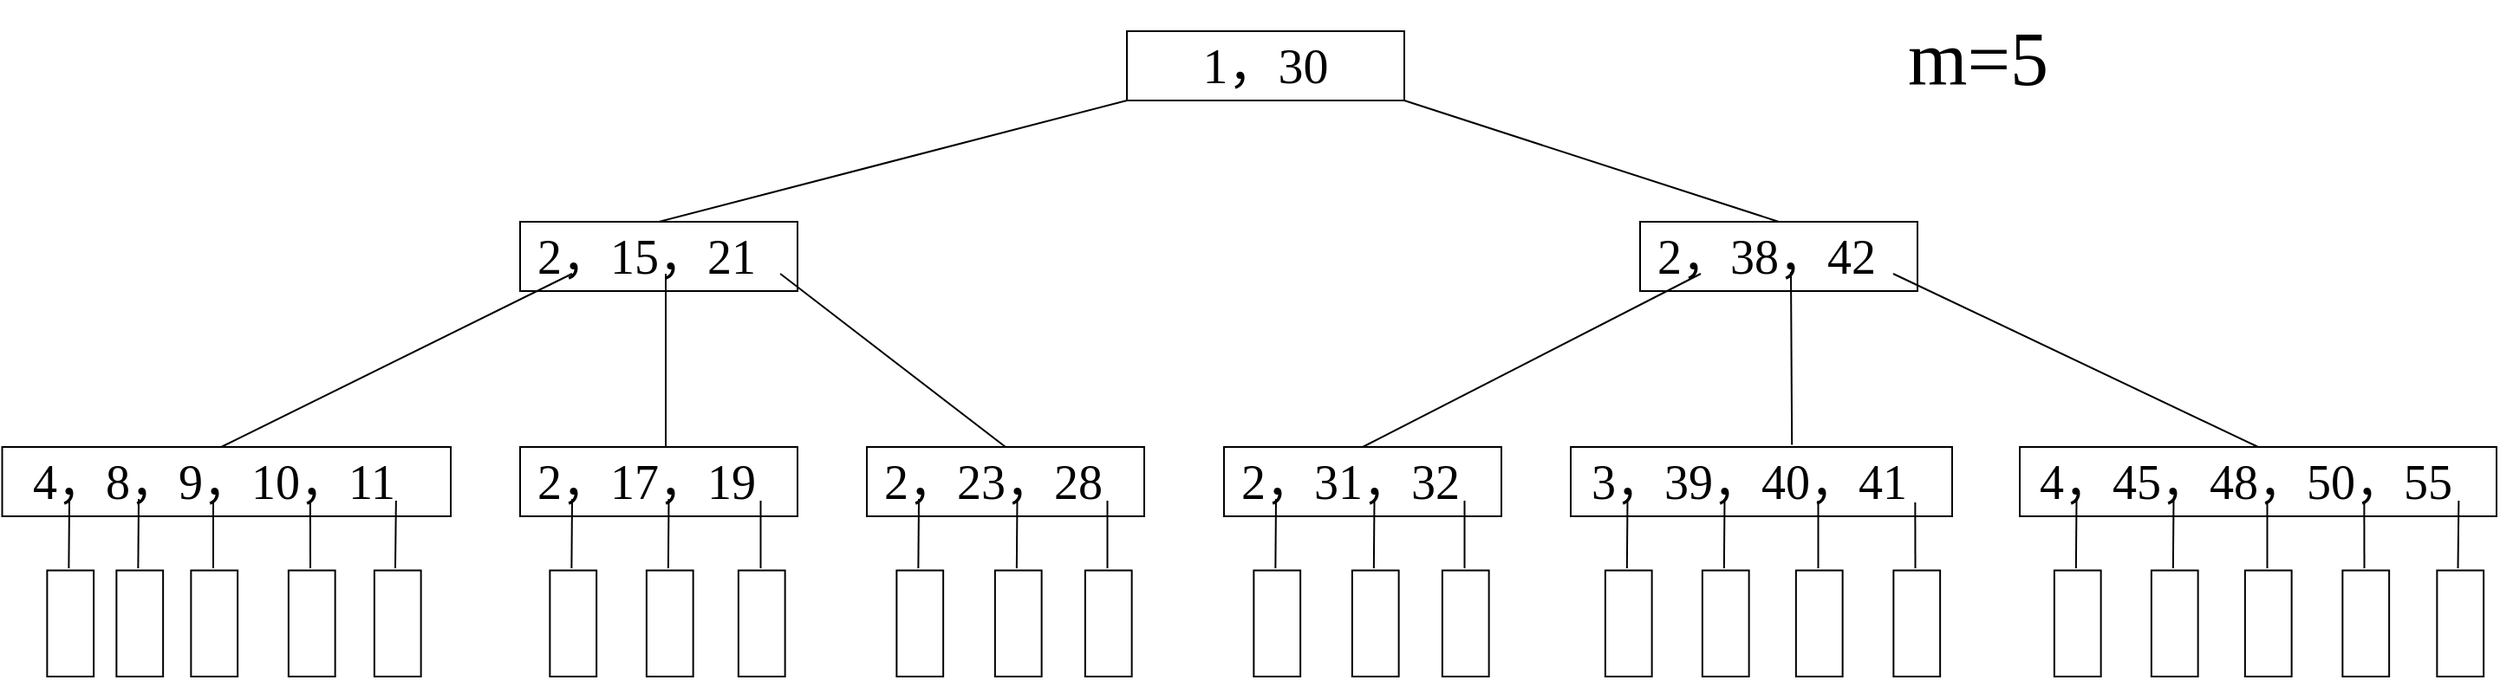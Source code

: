 <?xml version="1.0" encoding="UTF-8"?>
<mxfile version="23.0.2" type="browser">
  <diagram name="第 1 页" id="I-MssoHvPuf3V8_HrXnz">
    <mxGraphModel dx="2060" dy="1437" grid="1" gridSize="10" guides="1" tooltips="1" connect="1" arrows="1" fold="1" page="1" pageScale="1" pageWidth="827" pageHeight="1169" math="0" shadow="0">
      <root>
        <mxCell id="0" />
        <mxCell id="1" parent="0" />
        <mxCell id="UTNZ1FybqwPMT2Ks913Y-26" value="&lt;font style=&quot;font-size: 28px;&quot; face=&quot;Times New Roman&quot;&gt;4，8，9，10，11&amp;nbsp;&amp;nbsp;&lt;/font&gt;" style="rounded=0;whiteSpace=wrap;html=1;align=center;" parent="1" vertex="1">
          <mxGeometry x="70.25" y="520" width="258.75" height="40" as="geometry" />
        </mxCell>
        <mxCell id="UTNZ1FybqwPMT2Ks913Y-44" value="" style="rounded=0;whiteSpace=wrap;html=1;rotation=90;" parent="1" vertex="1">
          <mxGeometry x="119" y="608.44" width="61.25" height="26.88" as="geometry" />
        </mxCell>
        <mxCell id="UTNZ1FybqwPMT2Ks913Y-45" value="" style="endArrow=none;html=1;rounded=0;" parent="1" edge="1">
          <mxGeometry width="50" height="50" relative="1" as="geometry">
            <mxPoint x="148.68" y="590" as="sourcePoint" />
            <mxPoint x="149" y="550" as="targetPoint" />
          </mxGeometry>
        </mxCell>
        <mxCell id="UTNZ1FybqwPMT2Ks913Y-46" value="" style="rounded=0;whiteSpace=wrap;html=1;rotation=90;" parent="1" vertex="1">
          <mxGeometry x="79" y="608.44" width="61.25" height="26.88" as="geometry" />
        </mxCell>
        <mxCell id="UTNZ1FybqwPMT2Ks913Y-47" value="" style="endArrow=none;html=1;rounded=0;" parent="1" edge="1">
          <mxGeometry width="50" height="50" relative="1" as="geometry">
            <mxPoint x="108.68" y="590" as="sourcePoint" />
            <mxPoint x="109" y="550" as="targetPoint" />
          </mxGeometry>
        </mxCell>
        <mxCell id="UTNZ1FybqwPMT2Ks913Y-48" value="" style="rounded=0;whiteSpace=wrap;html=1;rotation=90;" parent="1" vertex="1">
          <mxGeometry x="162" y="608.44" width="61.25" height="26.88" as="geometry" />
        </mxCell>
        <mxCell id="UTNZ1FybqwPMT2Ks913Y-49" value="" style="endArrow=none;html=1;rounded=0;" parent="1" edge="1">
          <mxGeometry width="50" height="50" relative="1" as="geometry">
            <mxPoint x="192" y="590" as="sourcePoint" />
            <mxPoint x="192" y="551" as="targetPoint" />
          </mxGeometry>
        </mxCell>
        <mxCell id="UTNZ1FybqwPMT2Ks913Y-54" value="" style="rounded=0;whiteSpace=wrap;html=1;rotation=90;" parent="1" vertex="1">
          <mxGeometry x="218.25" y="608.44" width="61.25" height="26.88" as="geometry" />
        </mxCell>
        <mxCell id="UTNZ1FybqwPMT2Ks913Y-55" value="" style="endArrow=none;html=1;rounded=0;" parent="1" edge="1">
          <mxGeometry width="50" height="50" relative="1" as="geometry">
            <mxPoint x="248" y="590" as="sourcePoint" />
            <mxPoint x="247.93" y="552" as="targetPoint" />
          </mxGeometry>
        </mxCell>
        <mxCell id="UTNZ1FybqwPMT2Ks913Y-56" value="" style="rounded=0;whiteSpace=wrap;html=1;rotation=90;" parent="1" vertex="1">
          <mxGeometry x="267.75" y="608.44" width="61.25" height="26.88" as="geometry" />
        </mxCell>
        <mxCell id="UTNZ1FybqwPMT2Ks913Y-57" value="" style="endArrow=none;html=1;rounded=0;" parent="1" edge="1">
          <mxGeometry width="50" height="50" relative="1" as="geometry">
            <mxPoint x="297" y="590" as="sourcePoint" />
            <mxPoint x="297.43" y="551" as="targetPoint" />
          </mxGeometry>
        </mxCell>
        <mxCell id="UTNZ1FybqwPMT2Ks913Y-60" value="&lt;font face=&quot;Times New Roman&quot;&gt;&lt;span style=&quot;font-size: 28px;&quot;&gt;2，17，19&amp;nbsp;&amp;nbsp;&lt;/span&gt;&lt;/font&gt;" style="rounded=0;whiteSpace=wrap;html=1;align=center;" parent="1" vertex="1">
          <mxGeometry x="369" y="520" width="160" height="40" as="geometry" />
        </mxCell>
        <mxCell id="UTNZ1FybqwPMT2Ks913Y-61" value="" style="rounded=0;whiteSpace=wrap;html=1;rotation=90;" parent="1" vertex="1">
          <mxGeometry x="424.75" y="608.44" width="61.25" height="26.88" as="geometry" />
        </mxCell>
        <mxCell id="UTNZ1FybqwPMT2Ks913Y-62" value="" style="endArrow=none;html=1;rounded=0;" parent="1" edge="1">
          <mxGeometry width="50" height="50" relative="1" as="geometry">
            <mxPoint x="454.43" y="590" as="sourcePoint" />
            <mxPoint x="454.75" y="550" as="targetPoint" />
          </mxGeometry>
        </mxCell>
        <mxCell id="UTNZ1FybqwPMT2Ks913Y-63" value="" style="rounded=0;whiteSpace=wrap;html=1;rotation=90;" parent="1" vertex="1">
          <mxGeometry x="369" y="608.44" width="61.25" height="26.88" as="geometry" />
        </mxCell>
        <mxCell id="UTNZ1FybqwPMT2Ks913Y-64" value="" style="endArrow=none;html=1;rounded=0;" parent="1" edge="1">
          <mxGeometry width="50" height="50" relative="1" as="geometry">
            <mxPoint x="398.68" y="590" as="sourcePoint" />
            <mxPoint x="399" y="550" as="targetPoint" />
          </mxGeometry>
        </mxCell>
        <mxCell id="UTNZ1FybqwPMT2Ks913Y-65" value="" style="rounded=0;whiteSpace=wrap;html=1;rotation=90;" parent="1" vertex="1">
          <mxGeometry x="477.75" y="608.44" width="61.25" height="26.88" as="geometry" />
        </mxCell>
        <mxCell id="UTNZ1FybqwPMT2Ks913Y-66" value="" style="endArrow=none;html=1;rounded=0;" parent="1" edge="1">
          <mxGeometry width="50" height="50" relative="1" as="geometry">
            <mxPoint x="507.75" y="590" as="sourcePoint" />
            <mxPoint x="507.75" y="551" as="targetPoint" />
          </mxGeometry>
        </mxCell>
        <mxCell id="UTNZ1FybqwPMT2Ks913Y-85" value="&lt;font face=&quot;Times New Roman&quot;&gt;&lt;span style=&quot;font-size: 28px;&quot;&gt;2，23，28&amp;nbsp;&amp;nbsp;&lt;/span&gt;&lt;/font&gt;" style="rounded=0;whiteSpace=wrap;html=1;align=center;" parent="1" vertex="1">
          <mxGeometry x="569" y="520" width="160" height="40" as="geometry" />
        </mxCell>
        <mxCell id="UTNZ1FybqwPMT2Ks913Y-86" value="" style="rounded=0;whiteSpace=wrap;html=1;rotation=90;" parent="1" vertex="1">
          <mxGeometry x="625.75" y="608.44" width="61.25" height="26.88" as="geometry" />
        </mxCell>
        <mxCell id="UTNZ1FybqwPMT2Ks913Y-87" value="" style="endArrow=none;html=1;rounded=0;" parent="1" edge="1">
          <mxGeometry width="50" height="50" relative="1" as="geometry">
            <mxPoint x="655.43" y="590" as="sourcePoint" />
            <mxPoint x="655.75" y="550" as="targetPoint" />
          </mxGeometry>
        </mxCell>
        <mxCell id="UTNZ1FybqwPMT2Ks913Y-88" value="" style="rounded=0;whiteSpace=wrap;html=1;rotation=90;" parent="1" vertex="1">
          <mxGeometry x="569" y="608.44" width="61.25" height="26.88" as="geometry" />
        </mxCell>
        <mxCell id="UTNZ1FybqwPMT2Ks913Y-89" value="" style="endArrow=none;html=1;rounded=0;" parent="1" edge="1">
          <mxGeometry width="50" height="50" relative="1" as="geometry">
            <mxPoint x="598.68" y="590" as="sourcePoint" />
            <mxPoint x="599" y="550" as="targetPoint" />
          </mxGeometry>
        </mxCell>
        <mxCell id="UTNZ1FybqwPMT2Ks913Y-90" value="" style="rounded=0;whiteSpace=wrap;html=1;rotation=90;" parent="1" vertex="1">
          <mxGeometry x="677.75" y="608.44" width="61.25" height="26.88" as="geometry" />
        </mxCell>
        <mxCell id="UTNZ1FybqwPMT2Ks913Y-91" value="" style="endArrow=none;html=1;rounded=0;" parent="1" edge="1">
          <mxGeometry width="50" height="50" relative="1" as="geometry">
            <mxPoint x="707.75" y="590" as="sourcePoint" />
            <mxPoint x="707.75" y="551" as="targetPoint" />
          </mxGeometry>
        </mxCell>
        <mxCell id="6TMIYWHLfrdWxJFRpfqK-1" value="&lt;font face=&quot;Times New Roman&quot;&gt;&lt;span style=&quot;font-size: 28px;&quot;&gt;2，31，32&amp;nbsp;&amp;nbsp;&lt;/span&gt;&lt;/font&gt;" style="rounded=0;whiteSpace=wrap;html=1;align=center;" parent="1" vertex="1">
          <mxGeometry x="775" y="520" width="160" height="40" as="geometry" />
        </mxCell>
        <mxCell id="6TMIYWHLfrdWxJFRpfqK-2" value="" style="rounded=0;whiteSpace=wrap;html=1;rotation=90;" parent="1" vertex="1">
          <mxGeometry x="831.75" y="608.44" width="61.25" height="26.88" as="geometry" />
        </mxCell>
        <mxCell id="6TMIYWHLfrdWxJFRpfqK-3" value="" style="endArrow=none;html=1;rounded=0;" parent="1" edge="1">
          <mxGeometry width="50" height="50" relative="1" as="geometry">
            <mxPoint x="861.43" y="590" as="sourcePoint" />
            <mxPoint x="861.75" y="550" as="targetPoint" />
          </mxGeometry>
        </mxCell>
        <mxCell id="6TMIYWHLfrdWxJFRpfqK-4" value="" style="rounded=0;whiteSpace=wrap;html=1;rotation=90;" parent="1" vertex="1">
          <mxGeometry x="775" y="608.44" width="61.25" height="26.88" as="geometry" />
        </mxCell>
        <mxCell id="6TMIYWHLfrdWxJFRpfqK-5" value="" style="endArrow=none;html=1;rounded=0;" parent="1" edge="1">
          <mxGeometry width="50" height="50" relative="1" as="geometry">
            <mxPoint x="804.68" y="590" as="sourcePoint" />
            <mxPoint x="805" y="550" as="targetPoint" />
          </mxGeometry>
        </mxCell>
        <mxCell id="6TMIYWHLfrdWxJFRpfqK-6" value="" style="rounded=0;whiteSpace=wrap;html=1;rotation=90;" parent="1" vertex="1">
          <mxGeometry x="883.75" y="608.44" width="61.25" height="26.88" as="geometry" />
        </mxCell>
        <mxCell id="6TMIYWHLfrdWxJFRpfqK-7" value="" style="endArrow=none;html=1;rounded=0;" parent="1" edge="1">
          <mxGeometry width="50" height="50" relative="1" as="geometry">
            <mxPoint x="913.75" y="590" as="sourcePoint" />
            <mxPoint x="913.75" y="551" as="targetPoint" />
          </mxGeometry>
        </mxCell>
        <mxCell id="6TMIYWHLfrdWxJFRpfqK-8" value="&lt;font face=&quot;Times New Roman&quot;&gt;&lt;span style=&quot;font-size: 28px;&quot;&gt;3，39，40，41&amp;nbsp;&amp;nbsp;&lt;/span&gt;&lt;/font&gt;" style="rounded=0;whiteSpace=wrap;html=1;align=center;" parent="1" vertex="1">
          <mxGeometry x="975" y="520" width="220" height="40" as="geometry" />
        </mxCell>
        <mxCell id="6TMIYWHLfrdWxJFRpfqK-9" value="" style="rounded=0;whiteSpace=wrap;html=1;rotation=90;" parent="1" vertex="1">
          <mxGeometry x="1033.75" y="608.44" width="61.25" height="26.88" as="geometry" />
        </mxCell>
        <mxCell id="6TMIYWHLfrdWxJFRpfqK-10" value="" style="endArrow=none;html=1;rounded=0;" parent="1" edge="1">
          <mxGeometry width="50" height="50" relative="1" as="geometry">
            <mxPoint x="1063.43" y="590" as="sourcePoint" />
            <mxPoint x="1063.75" y="550" as="targetPoint" />
          </mxGeometry>
        </mxCell>
        <mxCell id="6TMIYWHLfrdWxJFRpfqK-11" value="" style="rounded=0;whiteSpace=wrap;html=1;rotation=90;" parent="1" vertex="1">
          <mxGeometry x="977.75" y="608.44" width="61.25" height="26.88" as="geometry" />
        </mxCell>
        <mxCell id="6TMIYWHLfrdWxJFRpfqK-12" value="" style="endArrow=none;html=1;rounded=0;" parent="1" edge="1">
          <mxGeometry width="50" height="50" relative="1" as="geometry">
            <mxPoint x="1007.43" y="590" as="sourcePoint" />
            <mxPoint x="1007.75" y="550" as="targetPoint" />
          </mxGeometry>
        </mxCell>
        <mxCell id="6TMIYWHLfrdWxJFRpfqK-13" value="" style="rounded=0;whiteSpace=wrap;html=1;rotation=90;" parent="1" vertex="1">
          <mxGeometry x="1087.75" y="608.44" width="61.25" height="26.88" as="geometry" />
        </mxCell>
        <mxCell id="6TMIYWHLfrdWxJFRpfqK-14" value="" style="endArrow=none;html=1;rounded=0;" parent="1" edge="1">
          <mxGeometry width="50" height="50" relative="1" as="geometry">
            <mxPoint x="1117.75" y="590" as="sourcePoint" />
            <mxPoint x="1117.75" y="551" as="targetPoint" />
          </mxGeometry>
        </mxCell>
        <mxCell id="6TMIYWHLfrdWxJFRpfqK-15" value="" style="rounded=0;whiteSpace=wrap;html=1;rotation=90;" parent="1" vertex="1">
          <mxGeometry x="1144" y="608.44" width="61.25" height="26.88" as="geometry" />
        </mxCell>
        <mxCell id="6TMIYWHLfrdWxJFRpfqK-16" value="" style="endArrow=none;html=1;rounded=0;" parent="1" edge="1">
          <mxGeometry width="50" height="50" relative="1" as="geometry">
            <mxPoint x="1173.75" y="590" as="sourcePoint" />
            <mxPoint x="1173.68" y="552" as="targetPoint" />
          </mxGeometry>
        </mxCell>
        <mxCell id="6TMIYWHLfrdWxJFRpfqK-31" value="&lt;font style=&quot;font-size: 28px;&quot; face=&quot;Times New Roman&quot;&gt;4，45，48，50，55&amp;nbsp;&amp;nbsp;&lt;/font&gt;" style="rounded=0;whiteSpace=wrap;html=1;align=center;" parent="1" vertex="1">
          <mxGeometry x="1234" y="520" width="275" height="40" as="geometry" />
        </mxCell>
        <mxCell id="6TMIYWHLfrdWxJFRpfqK-32" value="" style="rounded=0;whiteSpace=wrap;html=1;rotation=90;" parent="1" vertex="1">
          <mxGeometry x="1292.75" y="608.44" width="61.25" height="26.88" as="geometry" />
        </mxCell>
        <mxCell id="6TMIYWHLfrdWxJFRpfqK-33" value="" style="endArrow=none;html=1;rounded=0;" parent="1" edge="1">
          <mxGeometry width="50" height="50" relative="1" as="geometry">
            <mxPoint x="1322.43" y="590" as="sourcePoint" />
            <mxPoint x="1322.75" y="550" as="targetPoint" />
          </mxGeometry>
        </mxCell>
        <mxCell id="6TMIYWHLfrdWxJFRpfqK-34" value="" style="rounded=0;whiteSpace=wrap;html=1;rotation=90;" parent="1" vertex="1">
          <mxGeometry x="1236.75" y="608.44" width="61.25" height="26.88" as="geometry" />
        </mxCell>
        <mxCell id="6TMIYWHLfrdWxJFRpfqK-35" value="" style="endArrow=none;html=1;rounded=0;" parent="1" edge="1">
          <mxGeometry width="50" height="50" relative="1" as="geometry">
            <mxPoint x="1266.43" y="590" as="sourcePoint" />
            <mxPoint x="1266.75" y="550" as="targetPoint" />
          </mxGeometry>
        </mxCell>
        <mxCell id="6TMIYWHLfrdWxJFRpfqK-36" value="" style="rounded=0;whiteSpace=wrap;html=1;rotation=90;" parent="1" vertex="1">
          <mxGeometry x="1346.75" y="608.44" width="61.25" height="26.88" as="geometry" />
        </mxCell>
        <mxCell id="6TMIYWHLfrdWxJFRpfqK-37" value="" style="endArrow=none;html=1;rounded=0;" parent="1" edge="1">
          <mxGeometry width="50" height="50" relative="1" as="geometry">
            <mxPoint x="1376.75" y="590" as="sourcePoint" />
            <mxPoint x="1376.75" y="551" as="targetPoint" />
          </mxGeometry>
        </mxCell>
        <mxCell id="6TMIYWHLfrdWxJFRpfqK-38" value="" style="rounded=0;whiteSpace=wrap;html=1;rotation=90;" parent="1" vertex="1">
          <mxGeometry x="1403" y="608.44" width="61.25" height="26.88" as="geometry" />
        </mxCell>
        <mxCell id="6TMIYWHLfrdWxJFRpfqK-39" value="" style="endArrow=none;html=1;rounded=0;" parent="1" edge="1">
          <mxGeometry width="50" height="50" relative="1" as="geometry">
            <mxPoint x="1432.75" y="590" as="sourcePoint" />
            <mxPoint x="1432.68" y="552" as="targetPoint" />
          </mxGeometry>
        </mxCell>
        <mxCell id="6TMIYWHLfrdWxJFRpfqK-40" value="" style="rounded=0;whiteSpace=wrap;html=1;rotation=90;" parent="1" vertex="1">
          <mxGeometry x="1457.5" y="608.44" width="61.25" height="26.88" as="geometry" />
        </mxCell>
        <mxCell id="6TMIYWHLfrdWxJFRpfqK-41" value="" style="endArrow=none;html=1;rounded=0;" parent="1" edge="1">
          <mxGeometry width="50" height="50" relative="1" as="geometry">
            <mxPoint x="1486.75" y="590" as="sourcePoint" />
            <mxPoint x="1487.18" y="551" as="targetPoint" />
          </mxGeometry>
        </mxCell>
        <mxCell id="Eigj-CLtH65Jff_6uGXR-21" value="&lt;font face=&quot;Times New Roman&quot;&gt;&lt;span style=&quot;font-size: 28px;&quot;&gt;2，15，21&amp;nbsp;&amp;nbsp;&lt;/span&gt;&lt;/font&gt;" style="rounded=0;whiteSpace=wrap;html=1;align=center;" vertex="1" parent="1">
          <mxGeometry x="369" y="390" width="160" height="40" as="geometry" />
        </mxCell>
        <mxCell id="Eigj-CLtH65Jff_6uGXR-28" value="&lt;font face=&quot;Times New Roman&quot;&gt;&lt;span style=&quot;font-size: 28px;&quot;&gt;2，38，42&amp;nbsp;&amp;nbsp;&lt;/span&gt;&lt;/font&gt;" style="rounded=0;whiteSpace=wrap;html=1;align=center;" vertex="1" parent="1">
          <mxGeometry x="1015" y="390" width="160" height="40" as="geometry" />
        </mxCell>
        <mxCell id="Eigj-CLtH65Jff_6uGXR-29" value="" style="endArrow=none;html=1;rounded=0;exitX=0.5;exitY=0;exitDx=0;exitDy=0;" edge="1" parent="1">
          <mxGeometry width="50" height="50" relative="1" as="geometry">
            <mxPoint x="196.625" y="520" as="sourcePoint" />
            <mxPoint x="399" y="420" as="targetPoint" />
          </mxGeometry>
        </mxCell>
        <mxCell id="Eigj-CLtH65Jff_6uGXR-30" value="" style="endArrow=none;html=1;rounded=0;exitX=0.5;exitY=0;exitDx=0;exitDy=0;" edge="1" parent="1">
          <mxGeometry width="50" height="50" relative="1" as="geometry">
            <mxPoint x="453" y="520" as="sourcePoint" />
            <mxPoint x="453" y="420" as="targetPoint" />
          </mxGeometry>
        </mxCell>
        <mxCell id="Eigj-CLtH65Jff_6uGXR-32" value="" style="endArrow=none;html=1;rounded=0;entryX=0.938;entryY=0.75;entryDx=0;entryDy=0;entryPerimeter=0;exitX=0.5;exitY=0;exitDx=0;exitDy=0;" edge="1" parent="1" source="UTNZ1FybqwPMT2Ks913Y-85" target="Eigj-CLtH65Jff_6uGXR-21">
          <mxGeometry width="50" height="50" relative="1" as="geometry">
            <mxPoint x="499" y="550" as="sourcePoint" />
            <mxPoint x="549" y="500" as="targetPoint" />
          </mxGeometry>
        </mxCell>
        <mxCell id="Eigj-CLtH65Jff_6uGXR-33" value="" style="endArrow=none;html=1;rounded=0;exitX=0.5;exitY=0;exitDx=0;exitDy=0;" edge="1" parent="1" source="6TMIYWHLfrdWxJFRpfqK-1">
          <mxGeometry width="50" height="50" relative="1" as="geometry">
            <mxPoint x="985" y="610" as="sourcePoint" />
            <mxPoint x="1050" y="420" as="targetPoint" />
          </mxGeometry>
        </mxCell>
        <mxCell id="Eigj-CLtH65Jff_6uGXR-34" value="" style="endArrow=none;html=1;rounded=0;exitX=0.58;exitY=-0.032;exitDx=0;exitDy=0;exitPerimeter=0;" edge="1" parent="1" source="6TMIYWHLfrdWxJFRpfqK-8">
          <mxGeometry width="50" height="50" relative="1" as="geometry">
            <mxPoint x="1103" y="508.96" as="sourcePoint" />
            <mxPoint x="1102" y="419" as="targetPoint" />
          </mxGeometry>
        </mxCell>
        <mxCell id="Eigj-CLtH65Jff_6uGXR-35" value="" style="endArrow=none;html=1;rounded=0;exitX=0.5;exitY=0;exitDx=0;exitDy=0;" edge="1" parent="1" source="6TMIYWHLfrdWxJFRpfqK-31">
          <mxGeometry width="50" height="50" relative="1" as="geometry">
            <mxPoint x="1111" y="470" as="sourcePoint" />
            <mxPoint x="1161" y="420" as="targetPoint" />
          </mxGeometry>
        </mxCell>
        <mxCell id="Eigj-CLtH65Jff_6uGXR-36" value="&lt;font face=&quot;Times New Roman&quot;&gt;&lt;span style=&quot;font-size: 29px;&quot;&gt;1，30&lt;/span&gt;&lt;/font&gt;" style="rounded=0;whiteSpace=wrap;html=1;align=center;" vertex="1" parent="1">
          <mxGeometry x="719" y="280" width="160" height="40" as="geometry" />
        </mxCell>
        <mxCell id="Eigj-CLtH65Jff_6uGXR-40" value="" style="endArrow=none;html=1;rounded=0;exitX=0.5;exitY=0;exitDx=0;exitDy=0;" edge="1" parent="1" source="Eigj-CLtH65Jff_6uGXR-21">
          <mxGeometry width="50" height="50" relative="1" as="geometry">
            <mxPoint x="942" y="530" as="sourcePoint" />
            <mxPoint x="719" y="320" as="targetPoint" />
          </mxGeometry>
        </mxCell>
        <mxCell id="Eigj-CLtH65Jff_6uGXR-41" value="" style="endArrow=none;html=1;rounded=0;entryX=1;entryY=1;entryDx=0;entryDy=0;exitX=0.5;exitY=0;exitDx=0;exitDy=0;" edge="1" parent="1" source="Eigj-CLtH65Jff_6uGXR-28" target="Eigj-CLtH65Jff_6uGXR-36">
          <mxGeometry width="50" height="50" relative="1" as="geometry">
            <mxPoint x="1029" y="530" as="sourcePoint" />
            <mxPoint x="1079" y="480" as="targetPoint" />
          </mxGeometry>
        </mxCell>
        <mxCell id="Eigj-CLtH65Jff_6uGXR-42" value="&lt;font style=&quot;font-size: 44px;&quot; face=&quot;Times New Roman&quot;&gt;m=5&lt;/font&gt;" style="text;html=1;strokeColor=none;fillColor=none;align=center;verticalAlign=middle;whiteSpace=wrap;rounded=0;" vertex="1" parent="1">
          <mxGeometry x="1130" y="262" width="160" height="70" as="geometry" />
        </mxCell>
      </root>
    </mxGraphModel>
  </diagram>
</mxfile>
